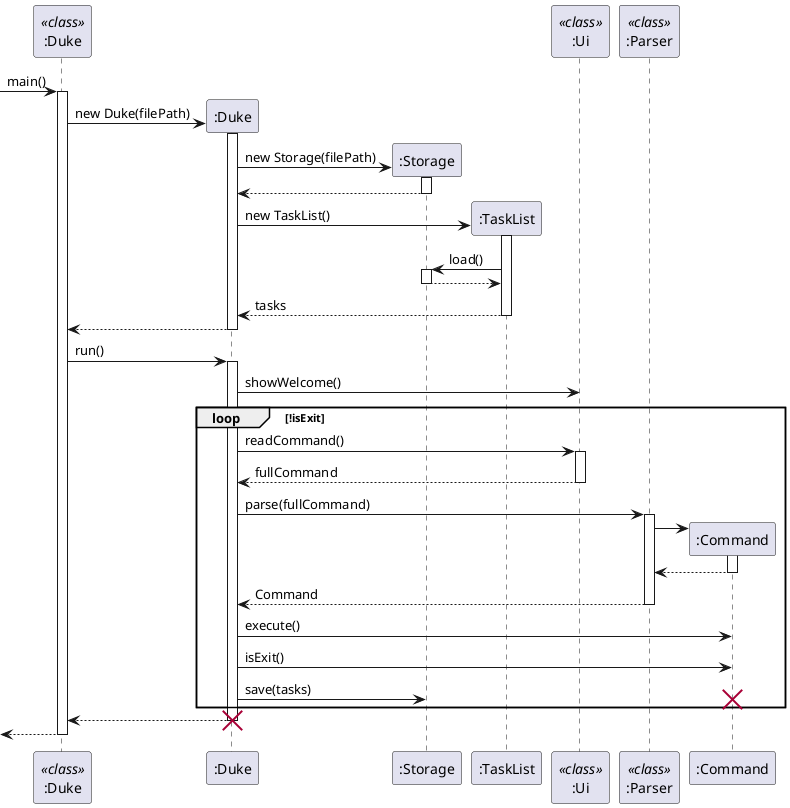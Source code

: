 @startuml
participant ":Duke" as DukeClass <<class>>
participant ":Duke" as Duke
participant ":Storage" as Storage
participant ":TaskList" as TaskList
participant ":Ui" as Ui <<class>>
participant ":Parser" as Parser <<class>>
participant ":Command" as Command

-> DukeClass : main()
activate DukeClass

create Duke
DukeClass -> Duke: new Duke(filePath)
activate Duke

create Storage
Duke -> Storage : new Storage(filePath)
activate Storage

Duke <-- Storage
deactivate Storage

create TaskList
Duke -> TaskList : new TaskList()
activate TaskList

Storage <- TaskList : load()
activate Storage

Storage --> TaskList
deactivate Storage

Duke <-- TaskList : tasks
deactivate TaskList

DukeClass <-- Duke
deactivate Duke

DukeClass -> Duke : run()
activate Duke

'Duke runs

Duke -> Ui : showWelcome()

loop !isExit

Duke -> Ui : readCommand()
activate Ui

Duke <-- Ui : fullCommand
deactivate Ui

Duke -> Parser : parse(fullCommand)
activate Parser

create Command
Parser -> Command
activate Command

Parser <-- Command
deactivate Command

Duke <-- Parser : Command
deactivate Parser

Duke -> Command : execute()

Duke -> Command : isExit()

Duke -> Storage : save(tasks)

destroy Command

end

'Duke stops

DukeClass <-- Duke
deactivate Duke

destroy Duke

<-- DukeClass
deactivate DukeClass
@enduml
